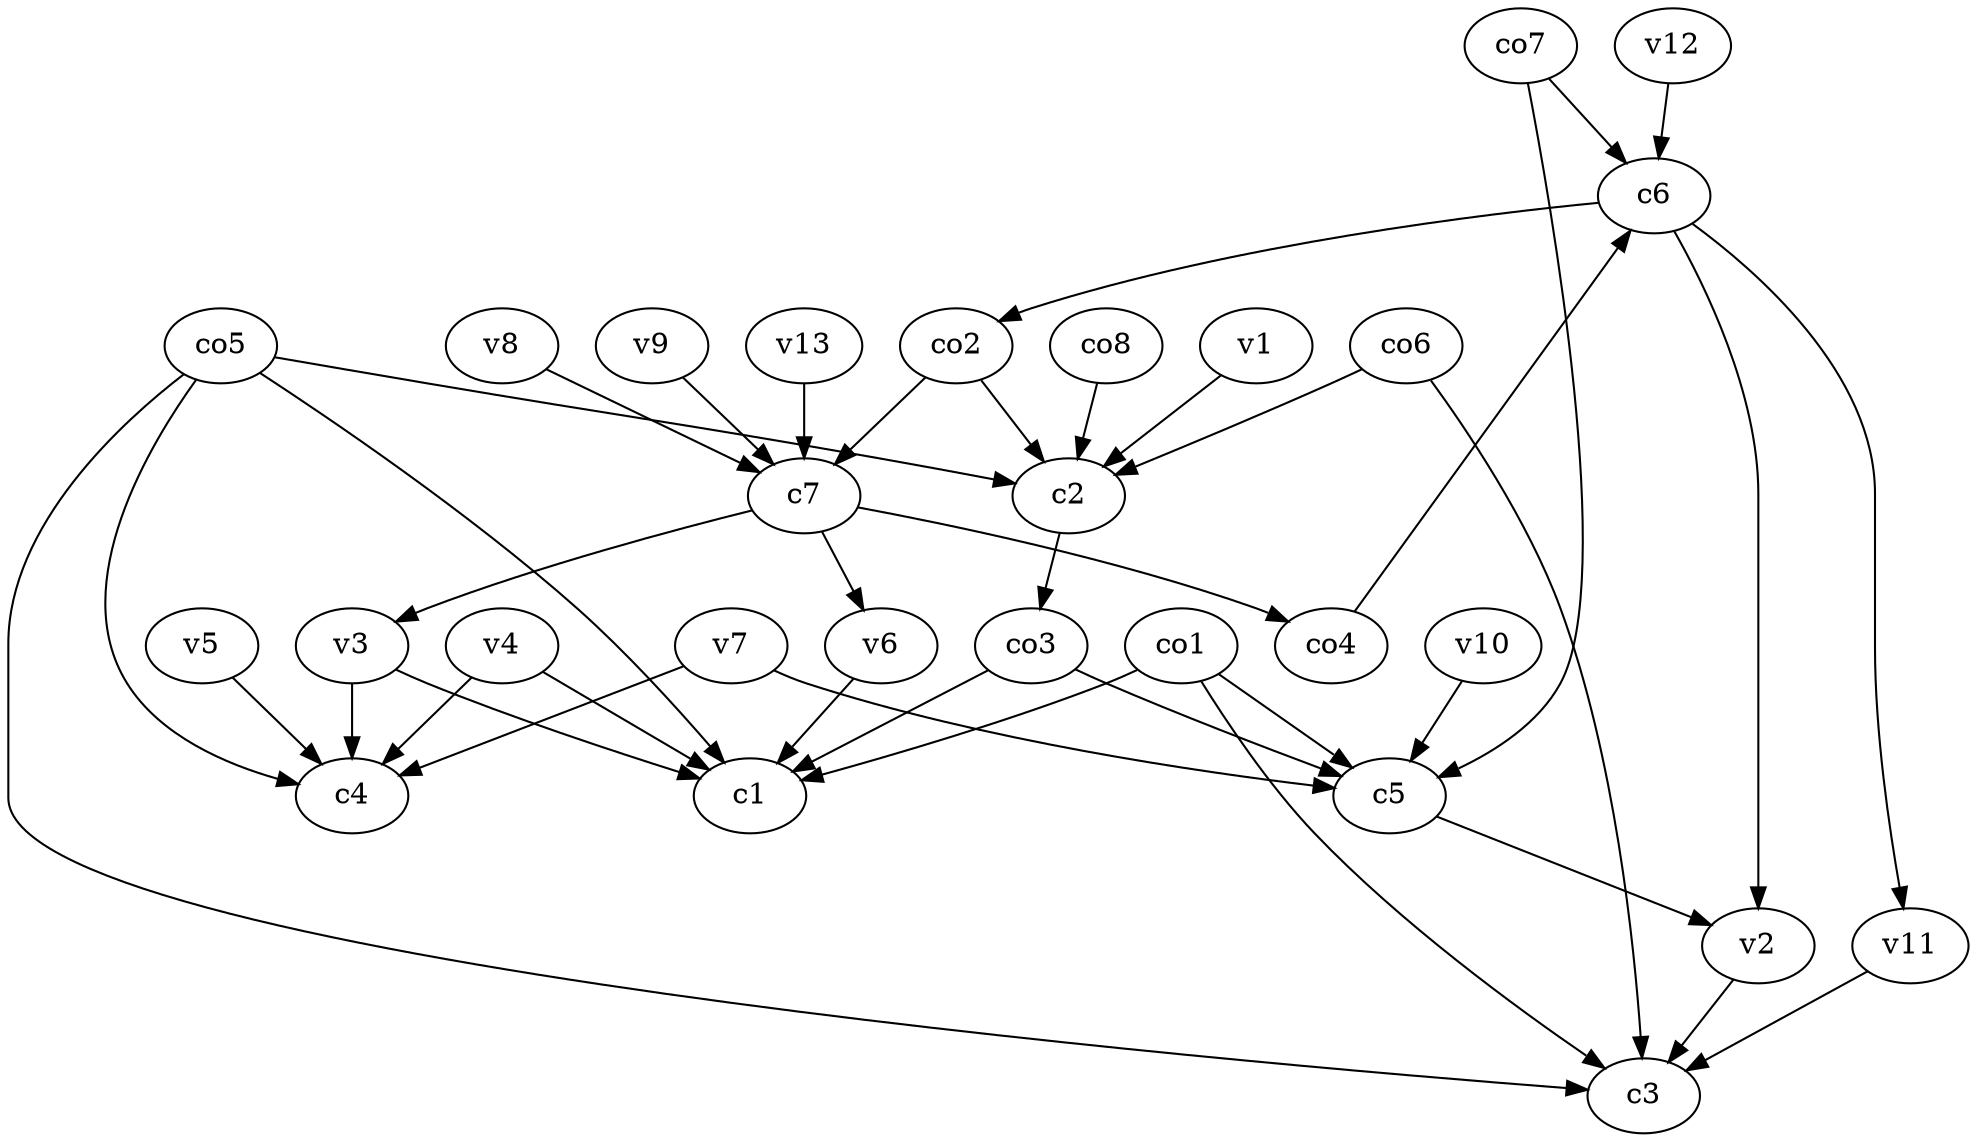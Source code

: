 strict digraph  {
c1;
c2;
c3;
c4;
c5;
c6;
c7;
v1;
v2;
v3;
v4;
v5;
v6;
v7;
v8;
v9;
v10;
v11;
v12;
v13;
co1;
co2;
co3;
co4;
co5;
co6;
co7;
co8;
c2 -> co3  [weight=1];
c5 -> v2  [weight=1];
c6 -> v11  [weight=1];
c6 -> v2  [weight=1];
c6 -> co2  [weight=1];
c7 -> v6  [weight=1];
c7 -> v3  [weight=1];
c7 -> co4  [weight=1];
v1 -> c2  [weight=1];
v2 -> c3  [weight=1];
v3 -> c4  [weight=1];
v3 -> c1  [weight=1];
v4 -> c1  [weight=1];
v4 -> c4  [weight=1];
v5 -> c4  [weight=1];
v6 -> c1  [weight=1];
v7 -> c4  [weight=1];
v7 -> c5  [weight=1];
v8 -> c7  [weight=1];
v9 -> c7  [weight=1];
v10 -> c5  [weight=1];
v11 -> c3  [weight=1];
v12 -> c6  [weight=1];
v13 -> c7  [weight=1];
co1 -> c5  [weight=1];
co1 -> c1  [weight=1];
co1 -> c3  [weight=1];
co2 -> c2  [weight=1];
co2 -> c7  [weight=1];
co3 -> c1  [weight=1];
co3 -> c5  [weight=1];
co4 -> c6  [weight=1];
co5 -> c3  [weight=1];
co5 -> c1  [weight=1];
co5 -> c4  [weight=1];
co5 -> c2  [weight=1];
co6 -> c3  [weight=1];
co6 -> c2  [weight=1];
co7 -> c5  [weight=1];
co7 -> c6  [weight=1];
co8 -> c2  [weight=1];
}
